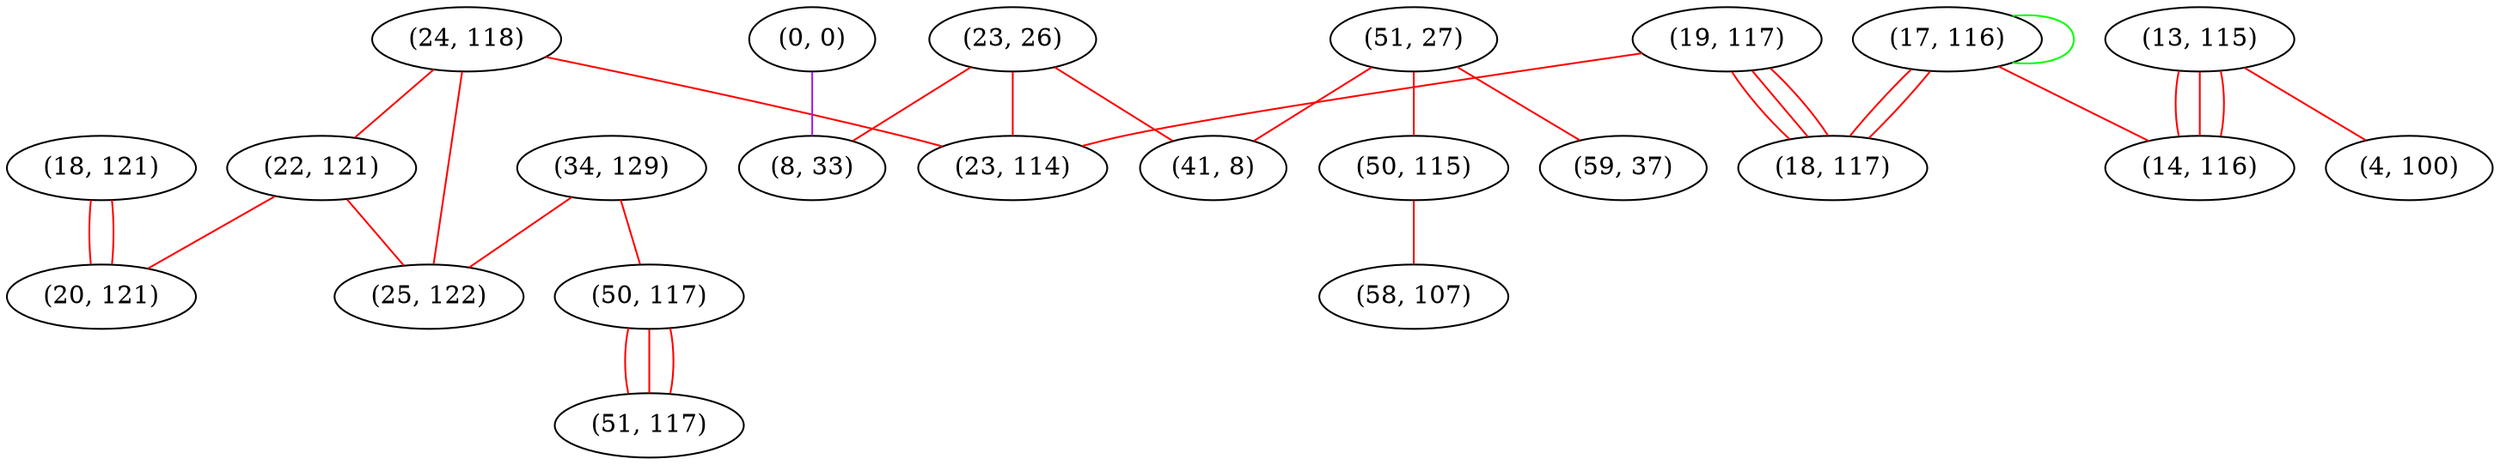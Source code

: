 graph "" {
"(18, 121)";
"(51, 27)";
"(50, 115)";
"(34, 129)";
"(23, 26)";
"(58, 107)";
"(19, 117)";
"(41, 8)";
"(17, 116)";
"(13, 115)";
"(24, 118)";
"(22, 121)";
"(0, 0)";
"(8, 33)";
"(4, 100)";
"(25, 122)";
"(50, 117)";
"(23, 114)";
"(20, 121)";
"(59, 37)";
"(14, 116)";
"(18, 117)";
"(51, 117)";
"(18, 121)" -- "(20, 121)"  [color=red, key=0, weight=1];
"(18, 121)" -- "(20, 121)"  [color=red, key=1, weight=1];
"(51, 27)" -- "(41, 8)"  [color=red, key=0, weight=1];
"(51, 27)" -- "(50, 115)"  [color=red, key=0, weight=1];
"(51, 27)" -- "(59, 37)"  [color=red, key=0, weight=1];
"(50, 115)" -- "(58, 107)"  [color=red, key=0, weight=1];
"(34, 129)" -- "(25, 122)"  [color=red, key=0, weight=1];
"(34, 129)" -- "(50, 117)"  [color=red, key=0, weight=1];
"(23, 26)" -- "(8, 33)"  [color=red, key=0, weight=1];
"(23, 26)" -- "(41, 8)"  [color=red, key=0, weight=1];
"(23, 26)" -- "(23, 114)"  [color=red, key=0, weight=1];
"(19, 117)" -- "(18, 117)"  [color=red, key=0, weight=1];
"(19, 117)" -- "(18, 117)"  [color=red, key=1, weight=1];
"(19, 117)" -- "(18, 117)"  [color=red, key=2, weight=1];
"(19, 117)" -- "(23, 114)"  [color=red, key=0, weight=1];
"(17, 116)" -- "(14, 116)"  [color=red, key=0, weight=1];
"(17, 116)" -- "(18, 117)"  [color=red, key=0, weight=1];
"(17, 116)" -- "(18, 117)"  [color=red, key=1, weight=1];
"(17, 116)" -- "(17, 116)"  [color=green, key=0, weight=2];
"(13, 115)" -- "(14, 116)"  [color=red, key=0, weight=1];
"(13, 115)" -- "(14, 116)"  [color=red, key=1, weight=1];
"(13, 115)" -- "(14, 116)"  [color=red, key=2, weight=1];
"(13, 115)" -- "(4, 100)"  [color=red, key=0, weight=1];
"(24, 118)" -- "(25, 122)"  [color=red, key=0, weight=1];
"(24, 118)" -- "(22, 121)"  [color=red, key=0, weight=1];
"(24, 118)" -- "(23, 114)"  [color=red, key=0, weight=1];
"(22, 121)" -- "(25, 122)"  [color=red, key=0, weight=1];
"(22, 121)" -- "(20, 121)"  [color=red, key=0, weight=1];
"(0, 0)" -- "(8, 33)"  [color=purple, key=0, weight=4];
"(50, 117)" -- "(51, 117)"  [color=red, key=0, weight=1];
"(50, 117)" -- "(51, 117)"  [color=red, key=1, weight=1];
"(50, 117)" -- "(51, 117)"  [color=red, key=2, weight=1];
}
